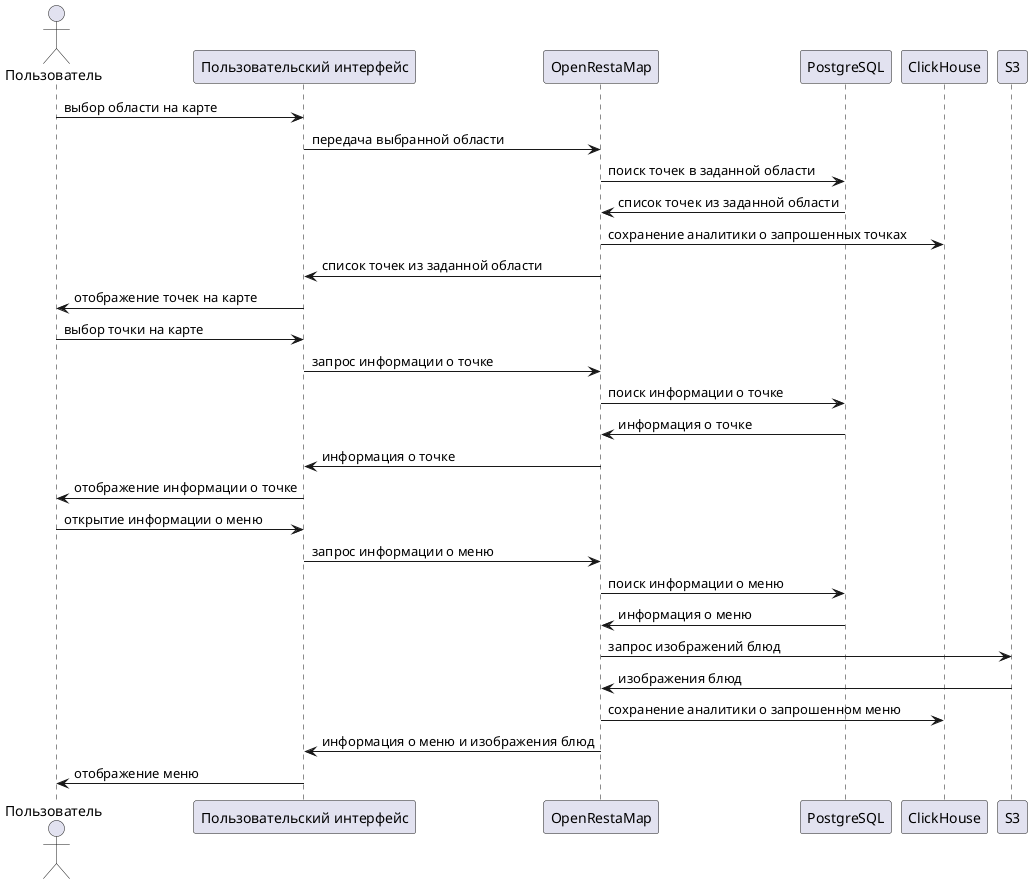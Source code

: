 @startuml
actor Пользователь as user
participant "Пользовательский интерфейс" as ui
participant OpenRestaMap as openrestamap
participant PostgreSQL as postgres
participant ClickHouse as clickhouse
participant S3 as s3

user -> ui : выбор области на карте
ui -> openrestamap : передача выбранной области
openrestamap -> postgres : поиск точек в заданной области
postgres -> openrestamap : список точек из заданной области
openrestamap -> clickhouse : сохранение аналитики о запрошенных точках
openrestamap -> ui : список точек из заданной области
ui -> user : отображение точек на карте

user -> ui : выбор точки на карте
ui -> openrestamap : запрос информации о точке
openrestamap -> postgres : поиск информации о точке
postgres -> openrestamap : информация о точке
openrestamap -> ui : информация о точке
ui -> user : отображение информации о точке

user -> ui : открытие информации о меню
ui -> openrestamap : запрос информации о меню
openrestamap -> postgres : поиск информации о меню
postgres -> openrestamap : информация о меню
openrestamap -> s3 : запрос изображений блюд
s3 -> openrestamap : изображения блюд
openrestamap -> clickhouse : сохранение аналитики о запрошенном меню
openrestamap -> ui : информация о меню и изображения блюд
ui -> user : отображение меню
@enduml
